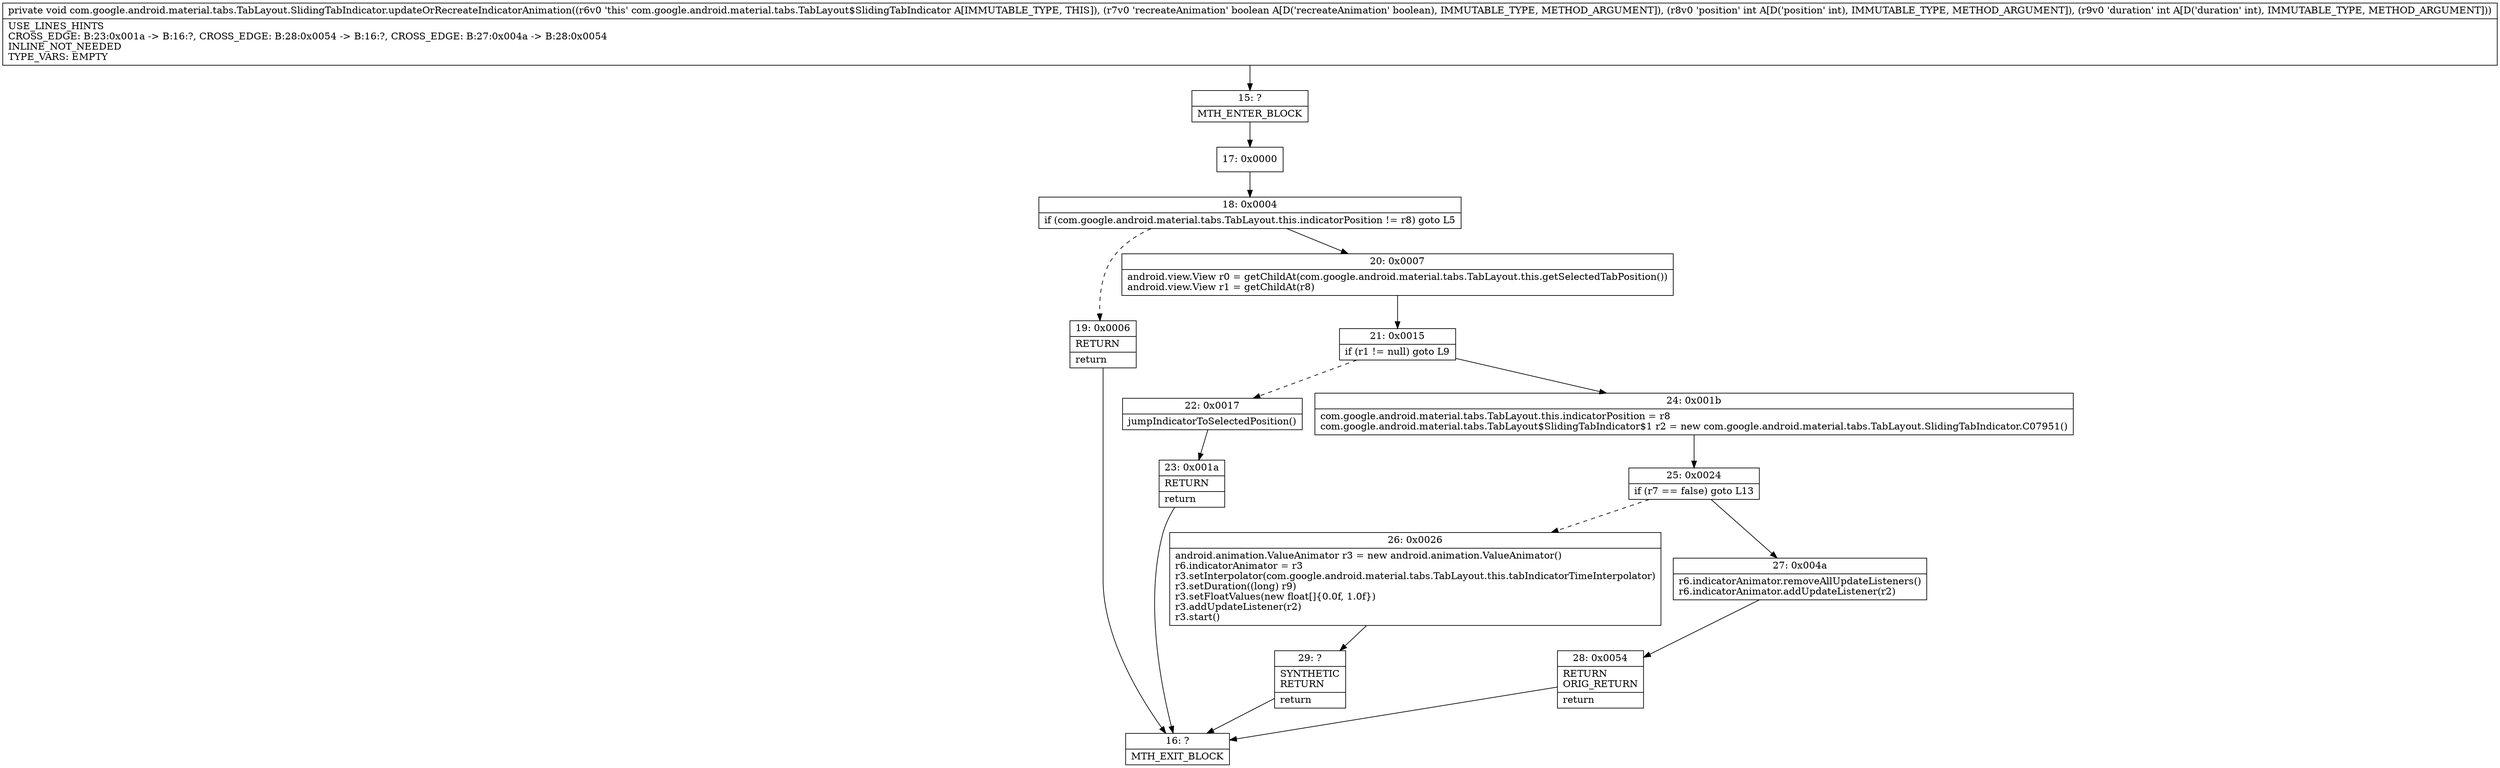 digraph "CFG forcom.google.android.material.tabs.TabLayout.SlidingTabIndicator.updateOrRecreateIndicatorAnimation(ZII)V" {
Node_15 [shape=record,label="{15\:\ ?|MTH_ENTER_BLOCK\l}"];
Node_17 [shape=record,label="{17\:\ 0x0000}"];
Node_18 [shape=record,label="{18\:\ 0x0004|if (com.google.android.material.tabs.TabLayout.this.indicatorPosition != r8) goto L5\l}"];
Node_19 [shape=record,label="{19\:\ 0x0006|RETURN\l|return\l}"];
Node_16 [shape=record,label="{16\:\ ?|MTH_EXIT_BLOCK\l}"];
Node_20 [shape=record,label="{20\:\ 0x0007|android.view.View r0 = getChildAt(com.google.android.material.tabs.TabLayout.this.getSelectedTabPosition())\landroid.view.View r1 = getChildAt(r8)\l}"];
Node_21 [shape=record,label="{21\:\ 0x0015|if (r1 != null) goto L9\l}"];
Node_22 [shape=record,label="{22\:\ 0x0017|jumpIndicatorToSelectedPosition()\l}"];
Node_23 [shape=record,label="{23\:\ 0x001a|RETURN\l|return\l}"];
Node_24 [shape=record,label="{24\:\ 0x001b|com.google.android.material.tabs.TabLayout.this.indicatorPosition = r8\lcom.google.android.material.tabs.TabLayout$SlidingTabIndicator$1 r2 = new com.google.android.material.tabs.TabLayout.SlidingTabIndicator.C07951()\l}"];
Node_25 [shape=record,label="{25\:\ 0x0024|if (r7 == false) goto L13\l}"];
Node_26 [shape=record,label="{26\:\ 0x0026|android.animation.ValueAnimator r3 = new android.animation.ValueAnimator()\lr6.indicatorAnimator = r3\lr3.setInterpolator(com.google.android.material.tabs.TabLayout.this.tabIndicatorTimeInterpolator)\lr3.setDuration((long) r9)\lr3.setFloatValues(new float[]\{0.0f, 1.0f\})\lr3.addUpdateListener(r2)\lr3.start()\l}"];
Node_29 [shape=record,label="{29\:\ ?|SYNTHETIC\lRETURN\l|return\l}"];
Node_27 [shape=record,label="{27\:\ 0x004a|r6.indicatorAnimator.removeAllUpdateListeners()\lr6.indicatorAnimator.addUpdateListener(r2)\l}"];
Node_28 [shape=record,label="{28\:\ 0x0054|RETURN\lORIG_RETURN\l|return\l}"];
MethodNode[shape=record,label="{private void com.google.android.material.tabs.TabLayout.SlidingTabIndicator.updateOrRecreateIndicatorAnimation((r6v0 'this' com.google.android.material.tabs.TabLayout$SlidingTabIndicator A[IMMUTABLE_TYPE, THIS]), (r7v0 'recreateAnimation' boolean A[D('recreateAnimation' boolean), IMMUTABLE_TYPE, METHOD_ARGUMENT]), (r8v0 'position' int A[D('position' int), IMMUTABLE_TYPE, METHOD_ARGUMENT]), (r9v0 'duration' int A[D('duration' int), IMMUTABLE_TYPE, METHOD_ARGUMENT]))  | USE_LINES_HINTS\lCROSS_EDGE: B:23:0x001a \-\> B:16:?, CROSS_EDGE: B:28:0x0054 \-\> B:16:?, CROSS_EDGE: B:27:0x004a \-\> B:28:0x0054\lINLINE_NOT_NEEDED\lTYPE_VARS: EMPTY\l}"];
MethodNode -> Node_15;Node_15 -> Node_17;
Node_17 -> Node_18;
Node_18 -> Node_19[style=dashed];
Node_18 -> Node_20;
Node_19 -> Node_16;
Node_20 -> Node_21;
Node_21 -> Node_22[style=dashed];
Node_21 -> Node_24;
Node_22 -> Node_23;
Node_23 -> Node_16;
Node_24 -> Node_25;
Node_25 -> Node_26[style=dashed];
Node_25 -> Node_27;
Node_26 -> Node_29;
Node_29 -> Node_16;
Node_27 -> Node_28;
Node_28 -> Node_16;
}

